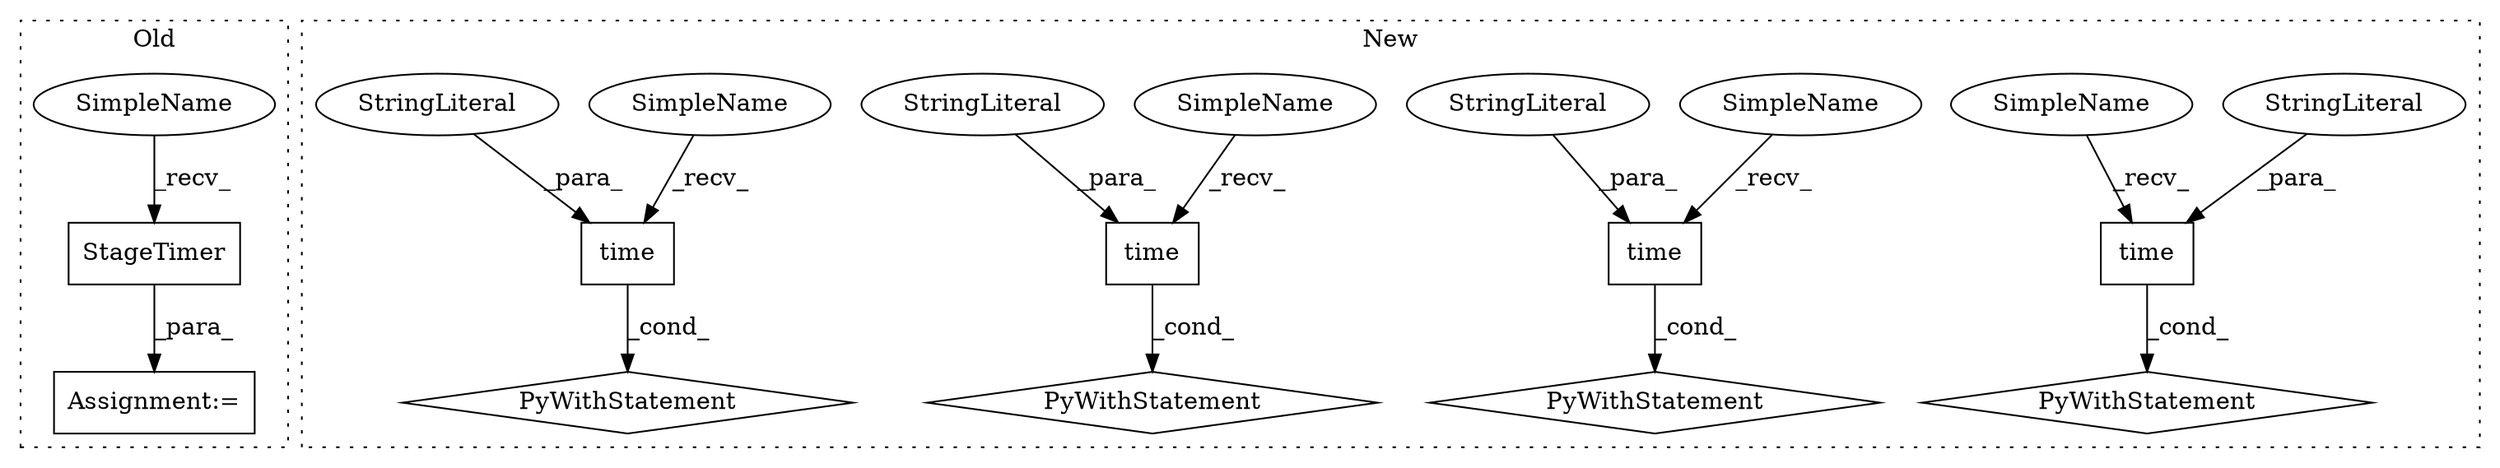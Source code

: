 digraph G {
subgraph cluster0 {
1 [label="StageTimer" a="32" s="1494" l="12" shape="box"];
14 [label="Assignment:=" a="7" s="1482" l="1" shape="box"];
15 [label="SimpleName" a="42" s="1483" l="10" shape="ellipse"];
label = "Old";
style="dotted";
}
subgraph cluster1 {
2 [label="PyWithStatement" a="104" s="1777,1814" l="10,2" shape="diamond"];
3 [label="time" a="32" s="1798,1813" l="5,1" shape="box"];
4 [label="StringLiteral" a="45" s="1803" l="10" shape="ellipse"];
5 [label="time" a="32" s="1906,1924" l="5,1" shape="box"];
6 [label="PyWithStatement" a="104" s="1885,1925" l="10,2" shape="diamond"];
7 [label="StringLiteral" a="45" s="1911" l="13" shape="ellipse"];
8 [label="time" a="32" s="2125,2146" l="5,1" shape="box"];
9 [label="PyWithStatement" a="104" s="2104,2147" l="10,2" shape="diamond"];
10 [label="StringLiteral" a="45" s="2130" l="16" shape="ellipse"];
11 [label="time" a="32" s="1661,1685" l="5,1" shape="box"];
12 [label="PyWithStatement" a="104" s="1640,1686" l="10,2" shape="diamond"];
13 [label="StringLiteral" a="45" s="1666" l="19" shape="ellipse"];
16 [label="SimpleName" a="42" s="1650" l="10" shape="ellipse"];
17 [label="SimpleName" a="42" s="1787" l="10" shape="ellipse"];
18 [label="SimpleName" a="42" s="2114" l="10" shape="ellipse"];
19 [label="SimpleName" a="42" s="1895" l="10" shape="ellipse"];
label = "New";
style="dotted";
}
1 -> 14 [label="_para_"];
3 -> 2 [label="_cond_"];
4 -> 3 [label="_para_"];
5 -> 6 [label="_cond_"];
7 -> 5 [label="_para_"];
8 -> 9 [label="_cond_"];
10 -> 8 [label="_para_"];
11 -> 12 [label="_cond_"];
13 -> 11 [label="_para_"];
15 -> 1 [label="_recv_"];
16 -> 11 [label="_recv_"];
17 -> 3 [label="_recv_"];
18 -> 8 [label="_recv_"];
19 -> 5 [label="_recv_"];
}
